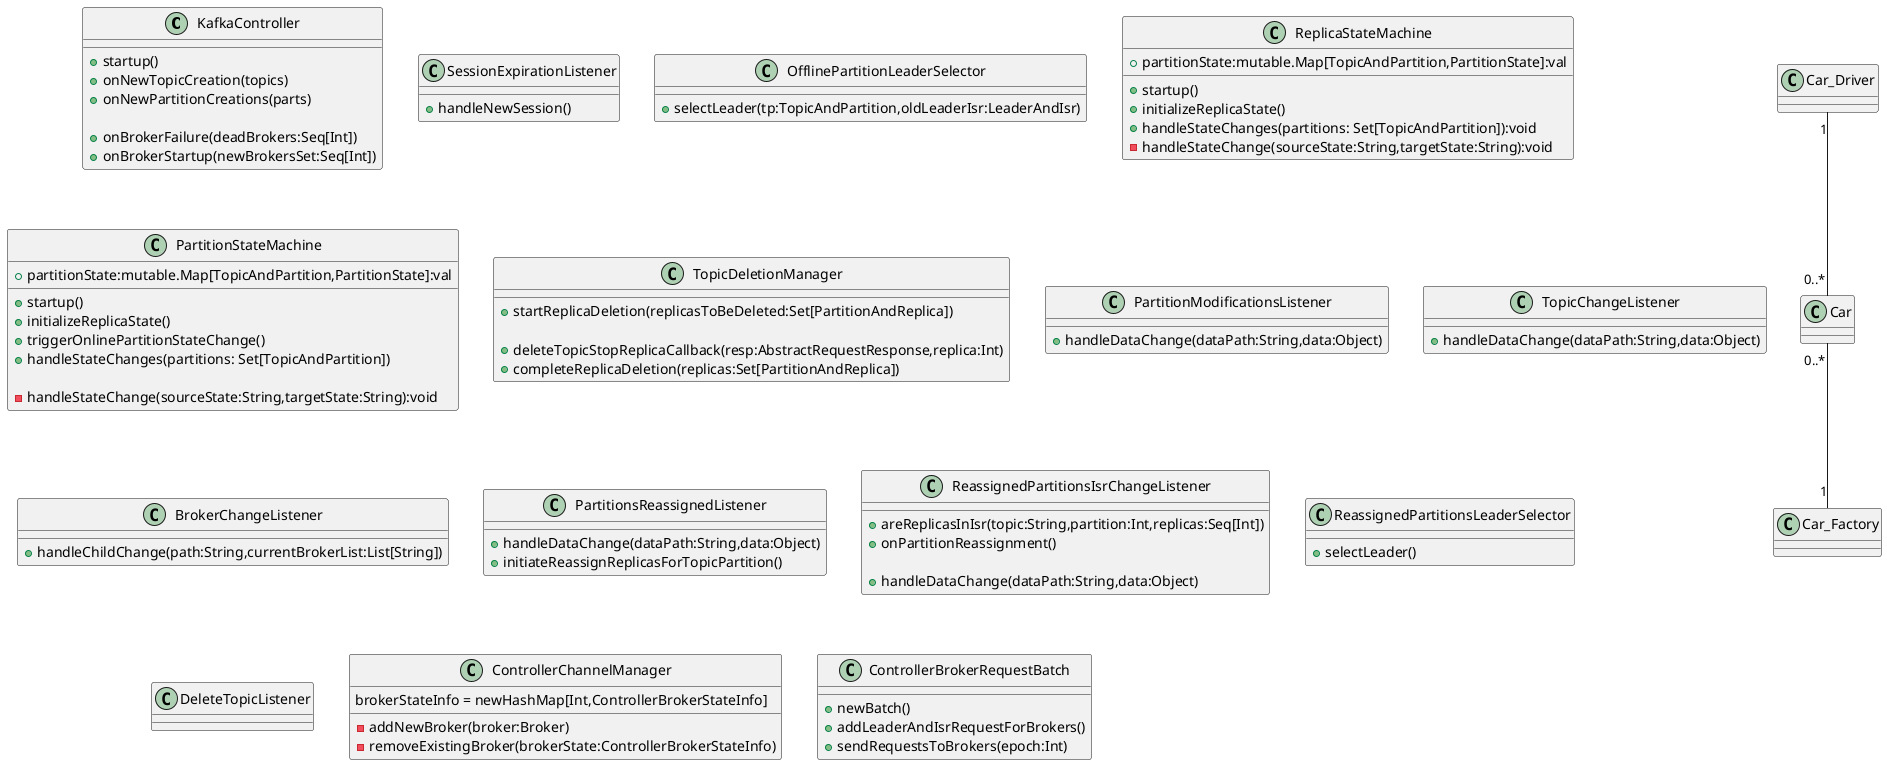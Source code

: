 @startuml
class KafkaController {
    
    +startup()
    +onNewTopicCreation(topics)
    +onNewPartitionCreations(parts)

    +onBrokerFailure(deadBrokers:Seq[Int])
    +onBrokerStartup(newBrokersSet:Seq[Int])

}
class SessionExpirationListener{
    +handleNewSession()
    ' 会话超时则重新参与选举控制器
}

class OfflinePartitionLeaderSelector{
    +selectLeader(tp:TopicAndPartition,oldLeaderIsr:LeaderAndIsr)
}

class ReplicaStateMachine{
    +partitionState:mutable.Map[TopicAndPartition,PartitionState]:val

    +startup()
    +initializeReplicaState()
    +handleStateChanges(partitions: Set[TopicAndPartition]):void
    -handleStateChange(sourceState:String,targetState:String):void
    
}

class PartitionStateMachine{
    +partitionState:mutable.Map[TopicAndPartition,PartitionState]:val

    +startup()
    +initializeReplicaState()
    +triggerOnlinePartitionStateChange()
    +handleStateChanges(partitions: Set[TopicAndPartition])

    -handleStateChange(sourceState:String,targetState:String):void
}

class TopicDeletionManager{
    +startReplicaDeletion(replicasToBeDeleted:Set[PartitionAndReplica])
    ' 开始删除，发送stopreplica请求

    +deleteTopicStopReplicaCallback(resp:AbstractRequestResponse,replica:Int)
    ' 处理发送StopReplicaResponse后的响应
    +completeReplicaDeletion(replicas:Set[PartitionAndReplica])
    ' 完成删除
}

class PartitionModificationsListener{
    +handleDataChange(dataPath:String,data:Object)
}

class TopicChangeListener{
    +handleDataChange(dataPath:String,data:Object)
}

class BrokerChangeListener{
    +handleChildChange(path:String,currentBrokerList:List[String])
}

class PartitionsReassignedListener{
    +handleDataChange(dataPath:String,data:Object)
    +initiateReassignReplicasForTopicPartition()
}

class ReassignedPartitionsIsrChangeListener{
    +areReplicasInIsr(topic:String,partition:Int,replicas:Seq[Int])
    +onPartitionReassignment()

    +handleDataChange(dataPath:String,data:Object)
}

class ReassignedPartitionsLeaderSelector{
    +selectLeader()
}

class DeleteTopicListener

' 控制器网络通道管理器
class ControllerChannelManager{
    brokerStateInfo = newHashMap[Int,ControllerBrokerStateInfo]

    -addNewBroker(broker:Broker)
    -removeExistingBroker(brokerState:ControllerBrokerStateInfo)
}

' 控制器以批量方式发送请求给代理节点
class ControllerBrokerRequestBatch{
    +newBatch()
    +addLeaderAndIsrRequestForBrokers()
    +sendRequestsToBrokers(epoch:Int)
}
Car_Driver "1" -- "0..*" Car

Car "0..*" -- "1" Car_Factory
@enduml